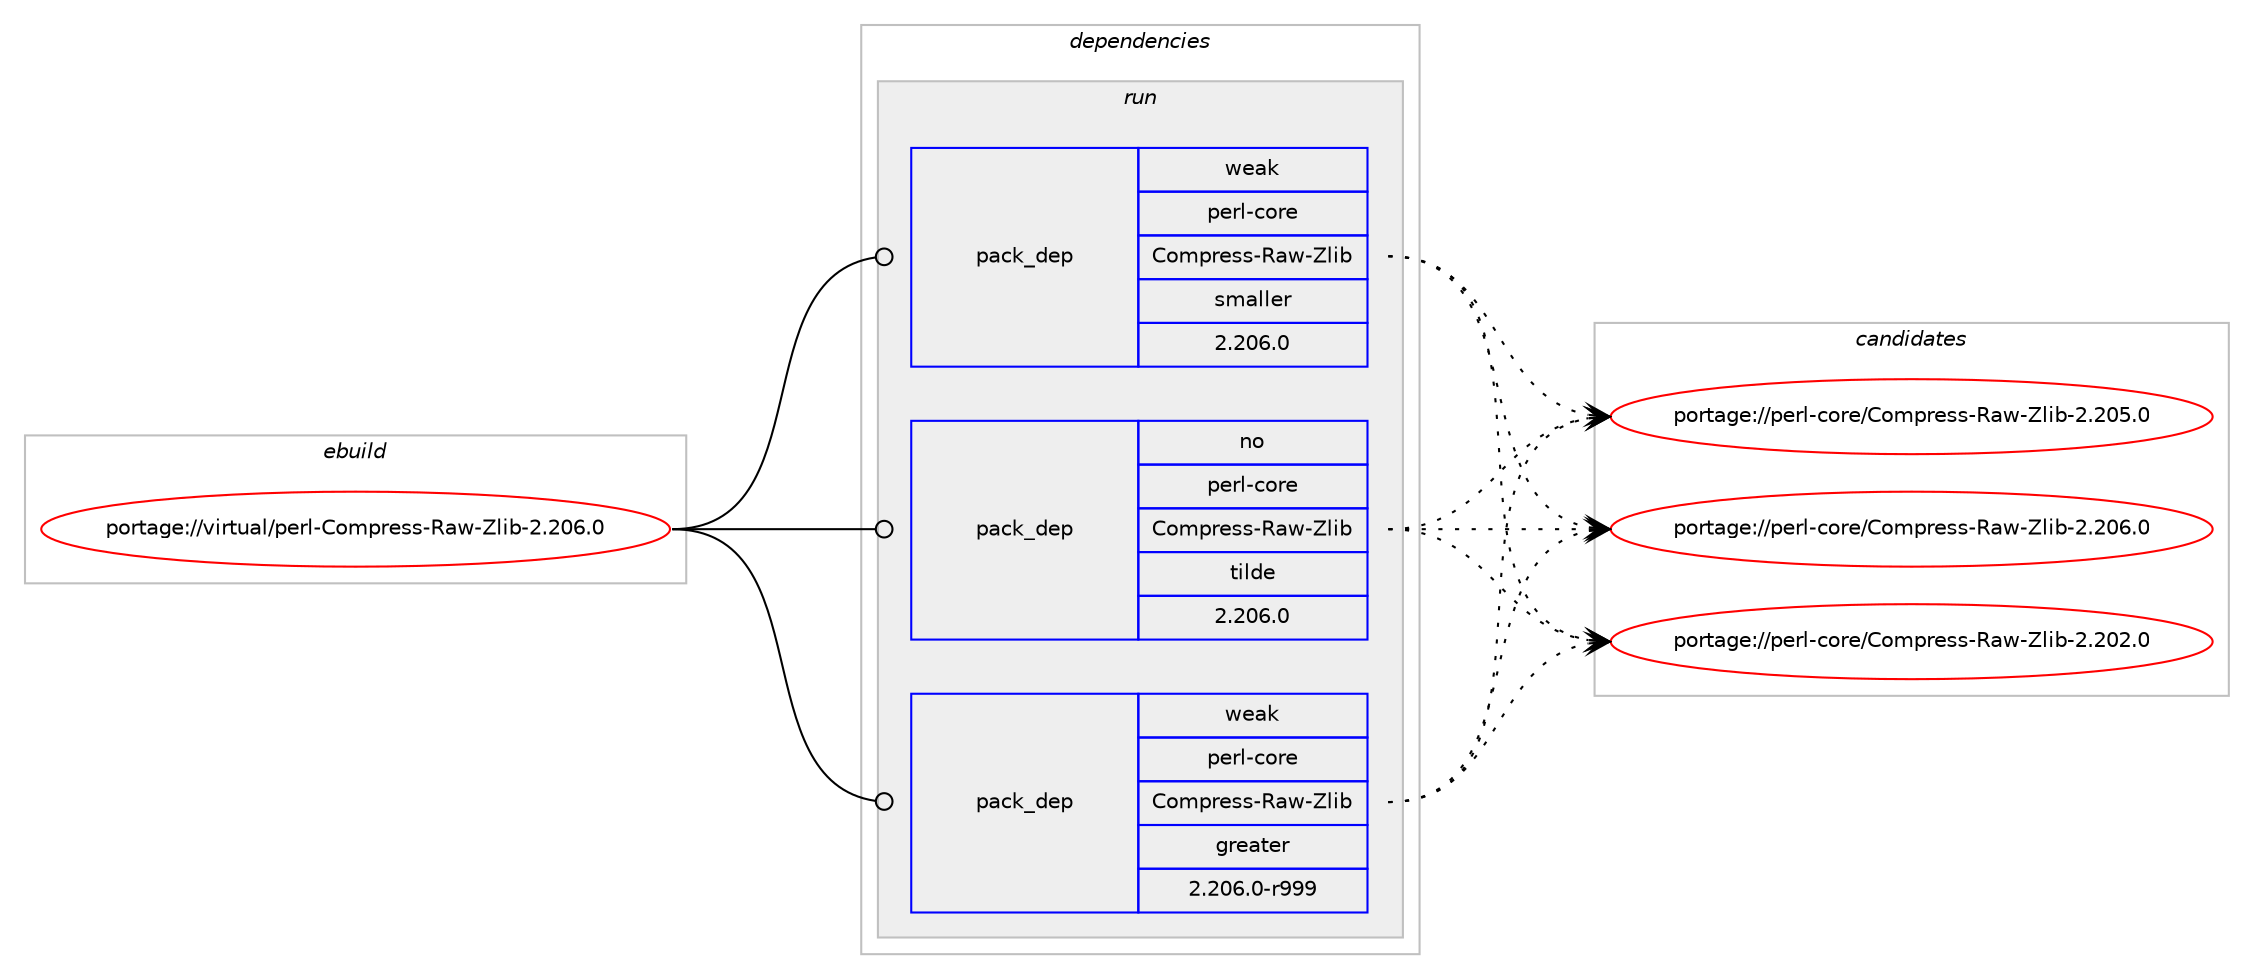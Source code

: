 digraph prolog {

# *************
# Graph options
# *************

newrank=true;
concentrate=true;
compound=true;
graph [rankdir=LR,fontname=Helvetica,fontsize=10,ranksep=1.5];#, ranksep=2.5, nodesep=0.2];
edge  [arrowhead=vee];
node  [fontname=Helvetica,fontsize=10];

# **********
# The ebuild
# **********

subgraph cluster_leftcol {
color=gray;
rank=same;
label=<<i>ebuild</i>>;
id [label="portage://virtual/perl-Compress-Raw-Zlib-2.206.0", color=red, width=4, href="../virtual/perl-Compress-Raw-Zlib-2.206.0.svg"];
}

# ****************
# The dependencies
# ****************

subgraph cluster_midcol {
color=gray;
label=<<i>dependencies</i>>;
subgraph cluster_compile {
fillcolor="#eeeeee";
style=filled;
label=<<i>compile</i>>;
}
subgraph cluster_compileandrun {
fillcolor="#eeeeee";
style=filled;
label=<<i>compile and run</i>>;
}
subgraph cluster_run {
fillcolor="#eeeeee";
style=filled;
label=<<i>run</i>>;
# *** BEGIN UNKNOWN DEPENDENCY TYPE (TODO) ***
# id -> package_dependency(portage://virtual/perl-Compress-Raw-Zlib-2.206.0,run,no,dev-lang,perl,none,[,,],any_same_slot,[])
# *** END UNKNOWN DEPENDENCY TYPE (TODO) ***

subgraph pack6002 {
dependency20359 [label=<<TABLE BORDER="0" CELLBORDER="1" CELLSPACING="0" CELLPADDING="4" WIDTH="220"><TR><TD ROWSPAN="6" CELLPADDING="30">pack_dep</TD></TR><TR><TD WIDTH="110">no</TD></TR><TR><TD>perl-core</TD></TR><TR><TD>Compress-Raw-Zlib</TD></TR><TR><TD>tilde</TD></TR><TR><TD>2.206.0</TD></TR></TABLE>>, shape=none, color=blue];
}
id:e -> dependency20359:w [weight=20,style="solid",arrowhead="odot"];
subgraph pack6003 {
dependency20360 [label=<<TABLE BORDER="0" CELLBORDER="1" CELLSPACING="0" CELLPADDING="4" WIDTH="220"><TR><TD ROWSPAN="6" CELLPADDING="30">pack_dep</TD></TR><TR><TD WIDTH="110">weak</TD></TR><TR><TD>perl-core</TD></TR><TR><TD>Compress-Raw-Zlib</TD></TR><TR><TD>greater</TD></TR><TR><TD>2.206.0-r999</TD></TR></TABLE>>, shape=none, color=blue];
}
id:e -> dependency20360:w [weight=20,style="solid",arrowhead="odot"];
subgraph pack6004 {
dependency20361 [label=<<TABLE BORDER="0" CELLBORDER="1" CELLSPACING="0" CELLPADDING="4" WIDTH="220"><TR><TD ROWSPAN="6" CELLPADDING="30">pack_dep</TD></TR><TR><TD WIDTH="110">weak</TD></TR><TR><TD>perl-core</TD></TR><TR><TD>Compress-Raw-Zlib</TD></TR><TR><TD>smaller</TD></TR><TR><TD>2.206.0</TD></TR></TABLE>>, shape=none, color=blue];
}
id:e -> dependency20361:w [weight=20,style="solid",arrowhead="odot"];
}
}

# **************
# The candidates
# **************

subgraph cluster_choices {
rank=same;
color=gray;
label=<<i>candidates</i>>;

subgraph choice6002 {
color=black;
nodesep=1;
choice112101114108459911111410147671111091121141011151154582971194590108105984550465048504648 [label="portage://perl-core/Compress-Raw-Zlib-2.202.0", color=red, width=4,href="../perl-core/Compress-Raw-Zlib-2.202.0.svg"];
choice112101114108459911111410147671111091121141011151154582971194590108105984550465048534648 [label="portage://perl-core/Compress-Raw-Zlib-2.205.0", color=red, width=4,href="../perl-core/Compress-Raw-Zlib-2.205.0.svg"];
choice112101114108459911111410147671111091121141011151154582971194590108105984550465048544648 [label="portage://perl-core/Compress-Raw-Zlib-2.206.0", color=red, width=4,href="../perl-core/Compress-Raw-Zlib-2.206.0.svg"];
dependency20359:e -> choice112101114108459911111410147671111091121141011151154582971194590108105984550465048504648:w [style=dotted,weight="100"];
dependency20359:e -> choice112101114108459911111410147671111091121141011151154582971194590108105984550465048534648:w [style=dotted,weight="100"];
dependency20359:e -> choice112101114108459911111410147671111091121141011151154582971194590108105984550465048544648:w [style=dotted,weight="100"];
}
subgraph choice6003 {
color=black;
nodesep=1;
choice112101114108459911111410147671111091121141011151154582971194590108105984550465048504648 [label="portage://perl-core/Compress-Raw-Zlib-2.202.0", color=red, width=4,href="../perl-core/Compress-Raw-Zlib-2.202.0.svg"];
choice112101114108459911111410147671111091121141011151154582971194590108105984550465048534648 [label="portage://perl-core/Compress-Raw-Zlib-2.205.0", color=red, width=4,href="../perl-core/Compress-Raw-Zlib-2.205.0.svg"];
choice112101114108459911111410147671111091121141011151154582971194590108105984550465048544648 [label="portage://perl-core/Compress-Raw-Zlib-2.206.0", color=red, width=4,href="../perl-core/Compress-Raw-Zlib-2.206.0.svg"];
dependency20360:e -> choice112101114108459911111410147671111091121141011151154582971194590108105984550465048504648:w [style=dotted,weight="100"];
dependency20360:e -> choice112101114108459911111410147671111091121141011151154582971194590108105984550465048534648:w [style=dotted,weight="100"];
dependency20360:e -> choice112101114108459911111410147671111091121141011151154582971194590108105984550465048544648:w [style=dotted,weight="100"];
}
subgraph choice6004 {
color=black;
nodesep=1;
choice112101114108459911111410147671111091121141011151154582971194590108105984550465048504648 [label="portage://perl-core/Compress-Raw-Zlib-2.202.0", color=red, width=4,href="../perl-core/Compress-Raw-Zlib-2.202.0.svg"];
choice112101114108459911111410147671111091121141011151154582971194590108105984550465048534648 [label="portage://perl-core/Compress-Raw-Zlib-2.205.0", color=red, width=4,href="../perl-core/Compress-Raw-Zlib-2.205.0.svg"];
choice112101114108459911111410147671111091121141011151154582971194590108105984550465048544648 [label="portage://perl-core/Compress-Raw-Zlib-2.206.0", color=red, width=4,href="../perl-core/Compress-Raw-Zlib-2.206.0.svg"];
dependency20361:e -> choice112101114108459911111410147671111091121141011151154582971194590108105984550465048504648:w [style=dotted,weight="100"];
dependency20361:e -> choice112101114108459911111410147671111091121141011151154582971194590108105984550465048534648:w [style=dotted,weight="100"];
dependency20361:e -> choice112101114108459911111410147671111091121141011151154582971194590108105984550465048544648:w [style=dotted,weight="100"];
}
}

}
